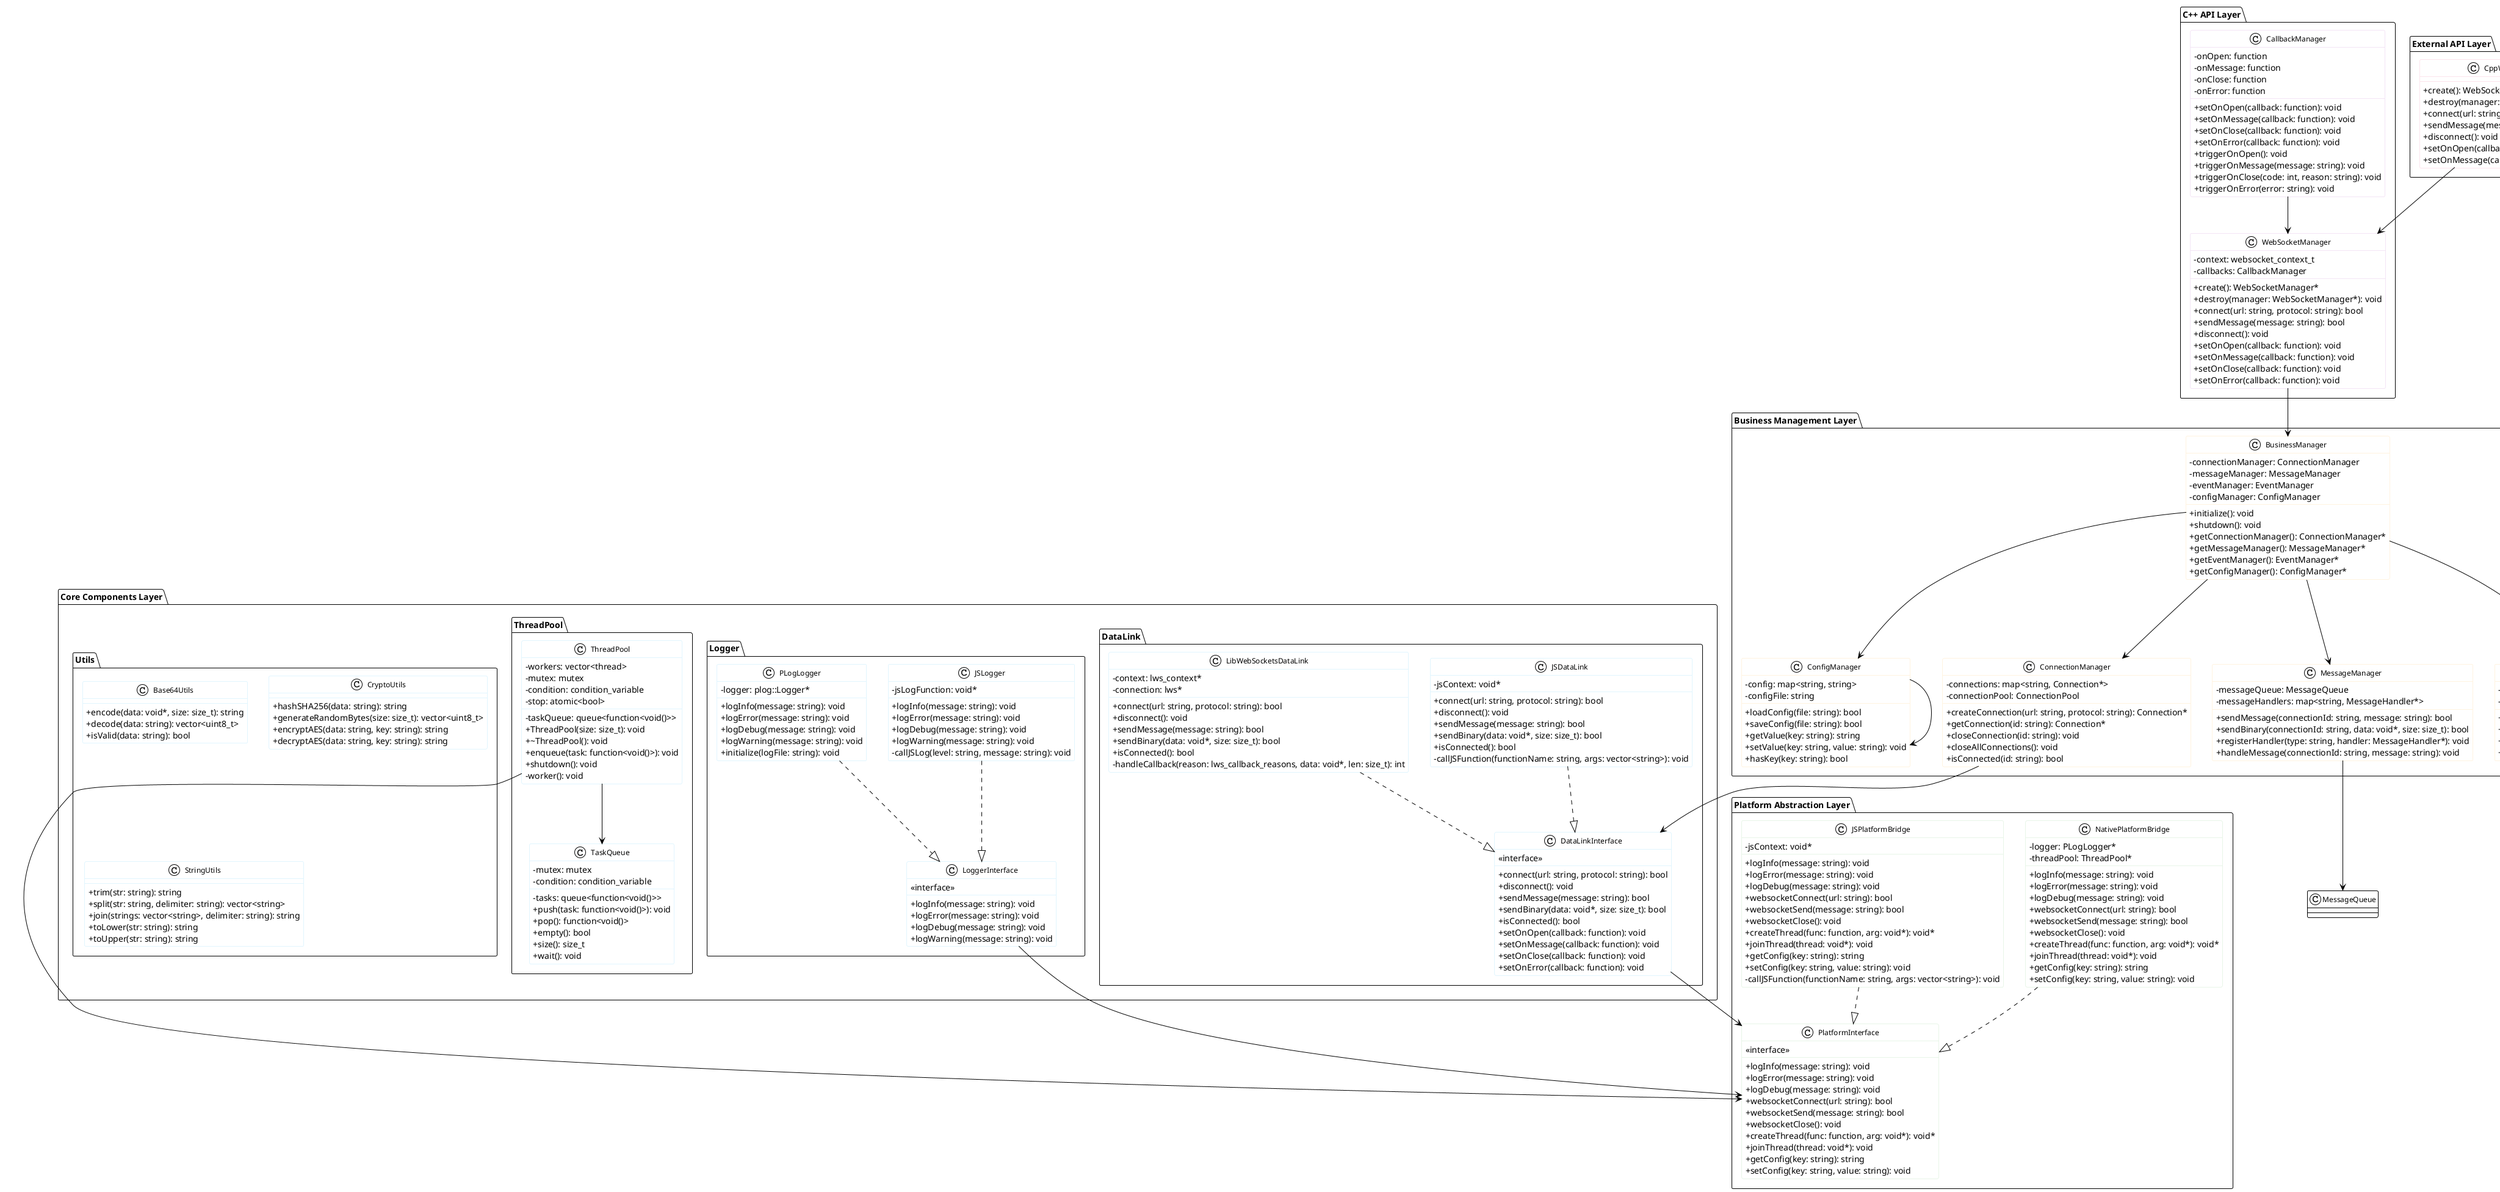 @startuml CrossPlatformWebSocketArchitecture

!theme plain
skinparam classAttributeIconSize 0
skinparam classFontSize 12
skinparam packageFontSize 14
skinparam packageFontStyle bold

' 定义颜色
!define CORE_COLOR #E1F5FE
!define API_COLOR #F3E5F5
!define PLATFORM_COLOR #E8F5E8
!define BUSINESS_COLOR #FFF3E0
!define BRIDGE_COLOR #FCE4EC

package "External API Layer" as EXTERNAL {
    class JavaWebSocketClient {
        +connect(url: String): boolean
        +sendMessage(message: String): boolean
        +disconnect(): void
        +setOnOpen(callback: Runnable): void
        +setOnMessage(callback: Consumer<String>): void
    }
    
    class PythonWebSocketClient {
        +connect(url: str, protocol: str = ""): bool
        +send_message(message: str): bool
        +disconnect(): None
        +on_open: Callable
        +on_message: Callable
    }
    
    class GoWebSocketClient {
        +Connect(url, protocol string): bool
        +SendMessage(message string): bool
        +Disconnect(): None
        +OnOpen(callback func()): None
        +OnMessage(callback func(string)): None
    }
    
    class JSWebSocketClient {
        +connect(url: string, protocol?: string): Promise<boolean>
        +sendMessage(message: string): boolean
        +disconnect(): void
        +onOpen: (() => void) | null
        +onMessage: ((message: string) => void) | null
    }
    
    class CppWebSocketManager {
        +create(): WebSocketManager*
        +destroy(manager: WebSocketManager*): void
        +connect(url: string, protocol: string): bool
        +sendMessage(message: string): bool
        +disconnect(): void
        +setOnOpen(callback: function): void
        +setOnMessage(callback: function): void
    }
}

package "Platform Bridge Layer" as BRIDGE {
    class JNIBridge {
        +createContext(): long
        +connect(ctx: long, url: String): boolean
        +sendMessage(ctx: long, message: String): boolean
        +disconnect(ctx: long): void
        +destroyContext(ctx: long): void
    }
    
    class SWIGBridge {
        +websocket_create_context(): void*
        +websocket_connect(ctx: void*, url: char*, protocol: char*): bool
        +websocket_send_message(ctx: void*, message: char*): bool
        +websocket_disconnect(ctx: void*): void
        +websocket_destroy_context(ctx: void*): void
    }
    
    class CGOBridge {
        +NewWebSocketClient(): *WebSocketClient
        +Connect(url, protocol string): bool
        +SendMessage(message string): bool
        +Disconnect(): None
        +Close(): None
    }
    
    class EmscriptenBridge {
        +createContext(): number
        +connect(ctx: number, url: string): boolean
        +sendMessage(ctx: number, message: string): boolean
        +disconnect(ctx: number): void
        +destroyContext(ctx: number): void
    }
}

package "C API Layer" as C_API {
    class WebSocketAPI {
        +websocket_create_context(): websocket_context_t
        +websocket_destroy_context(ctx: websocket_context_t): void
        +websocket_connect(ctx: websocket_context_t, url: char*, protocol: char*): bool
        +websocket_send_message(ctx: websocket_context_t, message: char*): bool
        +websocket_disconnect(ctx: websocket_context_t): void
        +websocket_set_on_open(ctx: websocket_context_t, callback: function): void
        +websocket_set_on_message(ctx: websocket_context_t, callback: function): void
    }
}

package "C++ API Layer" as CPP_API {
    class WebSocketManager {
        -context: websocket_context_t
        -callbacks: CallbackManager
        +create(): WebSocketManager*
        +destroy(manager: WebSocketManager*): void
        +connect(url: string, protocol: string): bool
        +sendMessage(message: string): bool
        +disconnect(): void
        +setOnOpen(callback: function): void
        +setOnMessage(callback: function): void
        +setOnClose(callback: function): void
        +setOnError(callback: function): void
    }
    
    class CallbackManager {
        -onOpen: function
        -onMessage: function
        -onClose: function
        -onError: function
        +setOnOpen(callback: function): void
        +setOnMessage(callback: function): void
        +setOnClose(callback: function): void
        +setOnError(callback: function): void
        +triggerOnOpen(): void
        +triggerOnMessage(message: string): void
        +triggerOnClose(code: int, reason: string): void
        +triggerOnError(error: string): void
    }
}

package "Business Management Layer" as BUSINESS {
    class BusinessManager {
        -connectionManager: ConnectionManager
        -messageManager: MessageManager
        -eventManager: EventManager
        -configManager: ConfigManager
        +initialize(): void
        +shutdown(): void
        +getConnectionManager(): ConnectionManager*
        +getMessageManager(): MessageManager*
        +getEventManager(): EventManager*
        +getConfigManager(): ConfigManager*
    }
    
    class ConnectionManager {
        -connections: map<string, Connection*>
        -connectionPool: ConnectionPool
        +createConnection(url: string, protocol: string): Connection*
        +getConnection(id: string): Connection*
        +closeConnection(id: string): void
        +closeAllConnections(): void
        +isConnected(id: string): bool
    }
    
    class MessageManager {
        -messageQueue: MessageQueue
        -messageHandlers: map<string, MessageHandler*>
        +sendMessage(connectionId: string, message: string): bool
        +sendBinary(connectionId: string, data: void*, size: size_t): bool
        +registerHandler(type: string, handler: MessageHandler*): void
        +handleMessage(connectionId: string, message: string): void
    }
    
    class EventManager {
        -eventQueue: EventQueue
        -eventHandlers: map<string, vector<EventHandler*>>
        +registerHandler(eventType: string, handler: EventHandler*): void
        +unregisterHandler(eventType: string, handler: EventHandler*): void
        +emitEvent(eventType: string, data: void*): void
        +processEvents(): void
    }
    
    class ConfigManager {
        -config: map<string, string>
        -configFile: string
        +loadConfig(file: string): bool
        +saveConfig(file: string): bool
        +getValue(key: string): string
        +setValue(key: string, value: string): void
        +hasKey(key: string): bool
    }
}

package "Core Components Layer" as CORE {
    package "DataLink" as DATALINK {
        class DataLinkInterface {
            <<interface>>
            +connect(url: string, protocol: string): bool
            +disconnect(): void
            +sendMessage(message: string): bool
            +sendBinary(data: void*, size: size_t): bool
            +isConnected(): bool
            +setOnOpen(callback: function): void
            +setOnMessage(callback: function): void
            +setOnClose(callback: function): void
            +setOnError(callback: function): void
        }
        
        class LibWebSocketsDataLink {
            -context: lws_context*
            -connection: lws*
            +connect(url: string, protocol: string): bool
            +disconnect(): void
            +sendMessage(message: string): bool
            +sendBinary(data: void*, size: size_t): bool
            +isConnected(): bool
            -handleCallback(reason: lws_callback_reasons, data: void*, len: size_t): int
        }
        
        class JSDataLink {
            -jsContext: void*
            +connect(url: string, protocol: string): bool
            +disconnect(): void
            +sendMessage(message: string): bool
            +sendBinary(data: void*, size: size_t): bool
            +isConnected(): bool
            -callJSFunction(functionName: string, args: vector<string>): void
        }
    }
    
    package "Logger" as LOGGER {
        class LoggerInterface {
            <<interface>>
            +logInfo(message: string): void
            +logError(message: string): void
            +logDebug(message: string): void
            +logWarning(message: string): void
        }
        
        class PLogLogger {
            -logger: plog::Logger*
            +logInfo(message: string): void
            +logError(message: string): void
            +logDebug(message: string): void
            +logWarning(message: string): void
            +initialize(logFile: string): void
        }
        
        class JSLogger {
            -jsLogFunction: void*
            +logInfo(message: string): void
            +logError(message: string): void
            +logDebug(message: string): void
            +logWarning(message: string): void
            -callJSLog(level: string, message: string): void
        }
    }
    
    package "ThreadPool" as THREADPOOL {
        class ThreadPool {
            -workers: vector<thread>
            -taskQueue: queue<function<void()>>
            -mutex: mutex
            -condition: condition_variable
            -stop: atomic<bool>
            +ThreadPool(size: size_t): void
            +~ThreadPool(): void
            +enqueue(task: function<void()>): void
            +shutdown(): void
            -worker(): void
        }
        
        class TaskQueue {
            -tasks: queue<function<void()>>
            -mutex: mutex
            -condition: condition_variable
            +push(task: function<void()>): void
            +pop(): function<void()>
            +empty(): bool
            +size(): size_t
            +wait(): void
        }
    }
    
    package "Utils" as UTILS {
        class Base64Utils {
            +encode(data: void*, size: size_t): string
            +decode(data: string): vector<uint8_t>
            +isValid(data: string): bool
        }
        
        class CryptoUtils {
            +hashSHA256(data: string): string
            +generateRandomBytes(size: size_t): vector<uint8_t>
            +encryptAES(data: string, key: string): string
            +decryptAES(data: string, key: string): string
        }
        
        class StringUtils {
            +trim(str: string): string
            +split(str: string, delimiter: string): vector<string>
            +join(strings: vector<string>, delimiter: string): string
            +toLower(str: string): string
            +toUpper(str: string): string
        }
    }
}

package "Platform Abstraction Layer" as PLATFORM {
    class PlatformInterface {
        <<interface>>
        +logInfo(message: string): void
        +logError(message: string): void
        +logDebug(message: string): void
        +websocketConnect(url: string): bool
        +websocketSend(message: string): bool
        +websocketClose(): void
        +createThread(func: function, arg: void*): void*
        +joinThread(thread: void*): void
        +getConfig(key: string): string
        +setConfig(key: string, value: string): void
    }
    
    class JSPlatformBridge {
        -jsContext: void*
        +logInfo(message: string): void
        +logError(message: string): void
        +logDebug(message: string): void
        +websocketConnect(url: string): bool
        +websocketSend(message: string): bool
        +websocketClose(): void
        +createThread(func: function, arg: void*): void*
        +joinThread(thread: void*): void
        +getConfig(key: string): string
        +setConfig(key: string, value: string): void
        -callJSFunction(functionName: string, args: vector<string>): void
    }
    
    class NativePlatformBridge {
        -logger: PLogLogger*
        -threadPool: ThreadPool*
        +logInfo(message: string): void
        +logError(message: string): void
        +logDebug(message: string): void
        +websocketConnect(url: string): bool
        +websocketSend(message: string): bool
        +websocketClose(): void
        +createThread(func: function, arg: void*): void*
        +joinThread(thread: void*): void
        +getConfig(key: string): string
        +setConfig(key: string, value: string): void
    }
}

' 关系定义
' 外部API层 -> 平台桥接层
JavaWebSocketClient --> JNIBridge
PythonWebSocketClient --> SWIGBridge
GoWebSocketClient --> CGOBridge
JSWebSocketClient --> EmscriptenBridge
CppWebSocketManager --> WebSocketManager

' 平台桥接层 -> C API层
JNIBridge --> WebSocketAPI
SWIGBridge --> WebSocketAPI
CGOBridge --> WebSocketAPI
EmscriptenBridge --> WebSocketAPI

' C++ API层 -> 业务管理层
WebSocketManager --> BusinessManager
CallbackManager --> WebSocketManager

' 业务管理层内部关系
BusinessManager --> ConnectionManager
BusinessManager --> MessageManager
BusinessManager --> EventManager
BusinessManager --> ConfigManager

' 业务管理层 -> 核心组件层
ConnectionManager --> DataLinkInterface
MessageManager --> MessageQueue
EventManager --> EventQueue
ConfigManager --> ConfigManager

' 核心组件层内部关系
LibWebSocketsDataLink ..|> DataLinkInterface
JSDataLink ..|> DataLinkInterface
PLogLogger ..|> LoggerInterface
JSLogger ..|> LoggerInterface
ThreadPool --> TaskQueue

' 平台抽象层关系
JSPlatformBridge ..|> PlatformInterface
NativePlatformBridge ..|> PlatformInterface

' 核心组件层 -> 平台抽象层
DataLinkInterface --> PlatformInterface
LoggerInterface --> PlatformInterface
ThreadPool --> PlatformInterface

' 样式定义
package EXTERNAL {
    class JavaWebSocketClient #BRIDGE_COLOR
    class PythonWebSocketClient #BRIDGE_COLOR
    class GoWebSocketClient #BRIDGE_COLOR
    class JSWebSocketClient #BRIDGE_COLOR
    class CppWebSocketManager #BRIDGE_COLOR
}

package BRIDGE {
    class JNIBridge #BRIDGE_COLOR
    class SWIGBridge #BRIDGE_COLOR
    class CGOBridge #BRIDGE_COLOR
    class EmscriptenBridge #BRIDGE_COLOR
}

package C_API {
    class WebSocketAPI #API_COLOR
}

package CPP_API {
    class WebSocketManager #API_COLOR
    class CallbackManager #API_COLOR
}

package BUSINESS {
    class BusinessManager #BUSINESS_COLOR
    class ConnectionManager #BUSINESS_COLOR
    class MessageManager #BUSINESS_COLOR
    class EventManager #BUSINESS_COLOR
    class ConfigManager #BUSINESS_COLOR
}

package CORE {
    package DATALINK {
        class DataLinkInterface #CORE_COLOR
        class LibWebSocketsDataLink #CORE_COLOR
        class JSDataLink #CORE_COLOR
    }
    
    package LOGGER {
        class LoggerInterface #CORE_COLOR
        class PLogLogger #CORE_COLOR
        class JSLogger #CORE_COLOR
    }
    
    package THREADPOOL {
        class ThreadPool #CORE_COLOR
        class TaskQueue #CORE_COLOR
    }
    
    package UTILS {
        class Base64Utils #CORE_COLOR
        class CryptoUtils #CORE_COLOR
        class StringUtils #CORE_COLOR
    }
}

package PLATFORM {
    class PlatformInterface #PLATFORM_COLOR
    class JSPlatformBridge #PLATFORM_COLOR
    class NativePlatformBridge #PLATFORM_COLOR
}

@enduml 